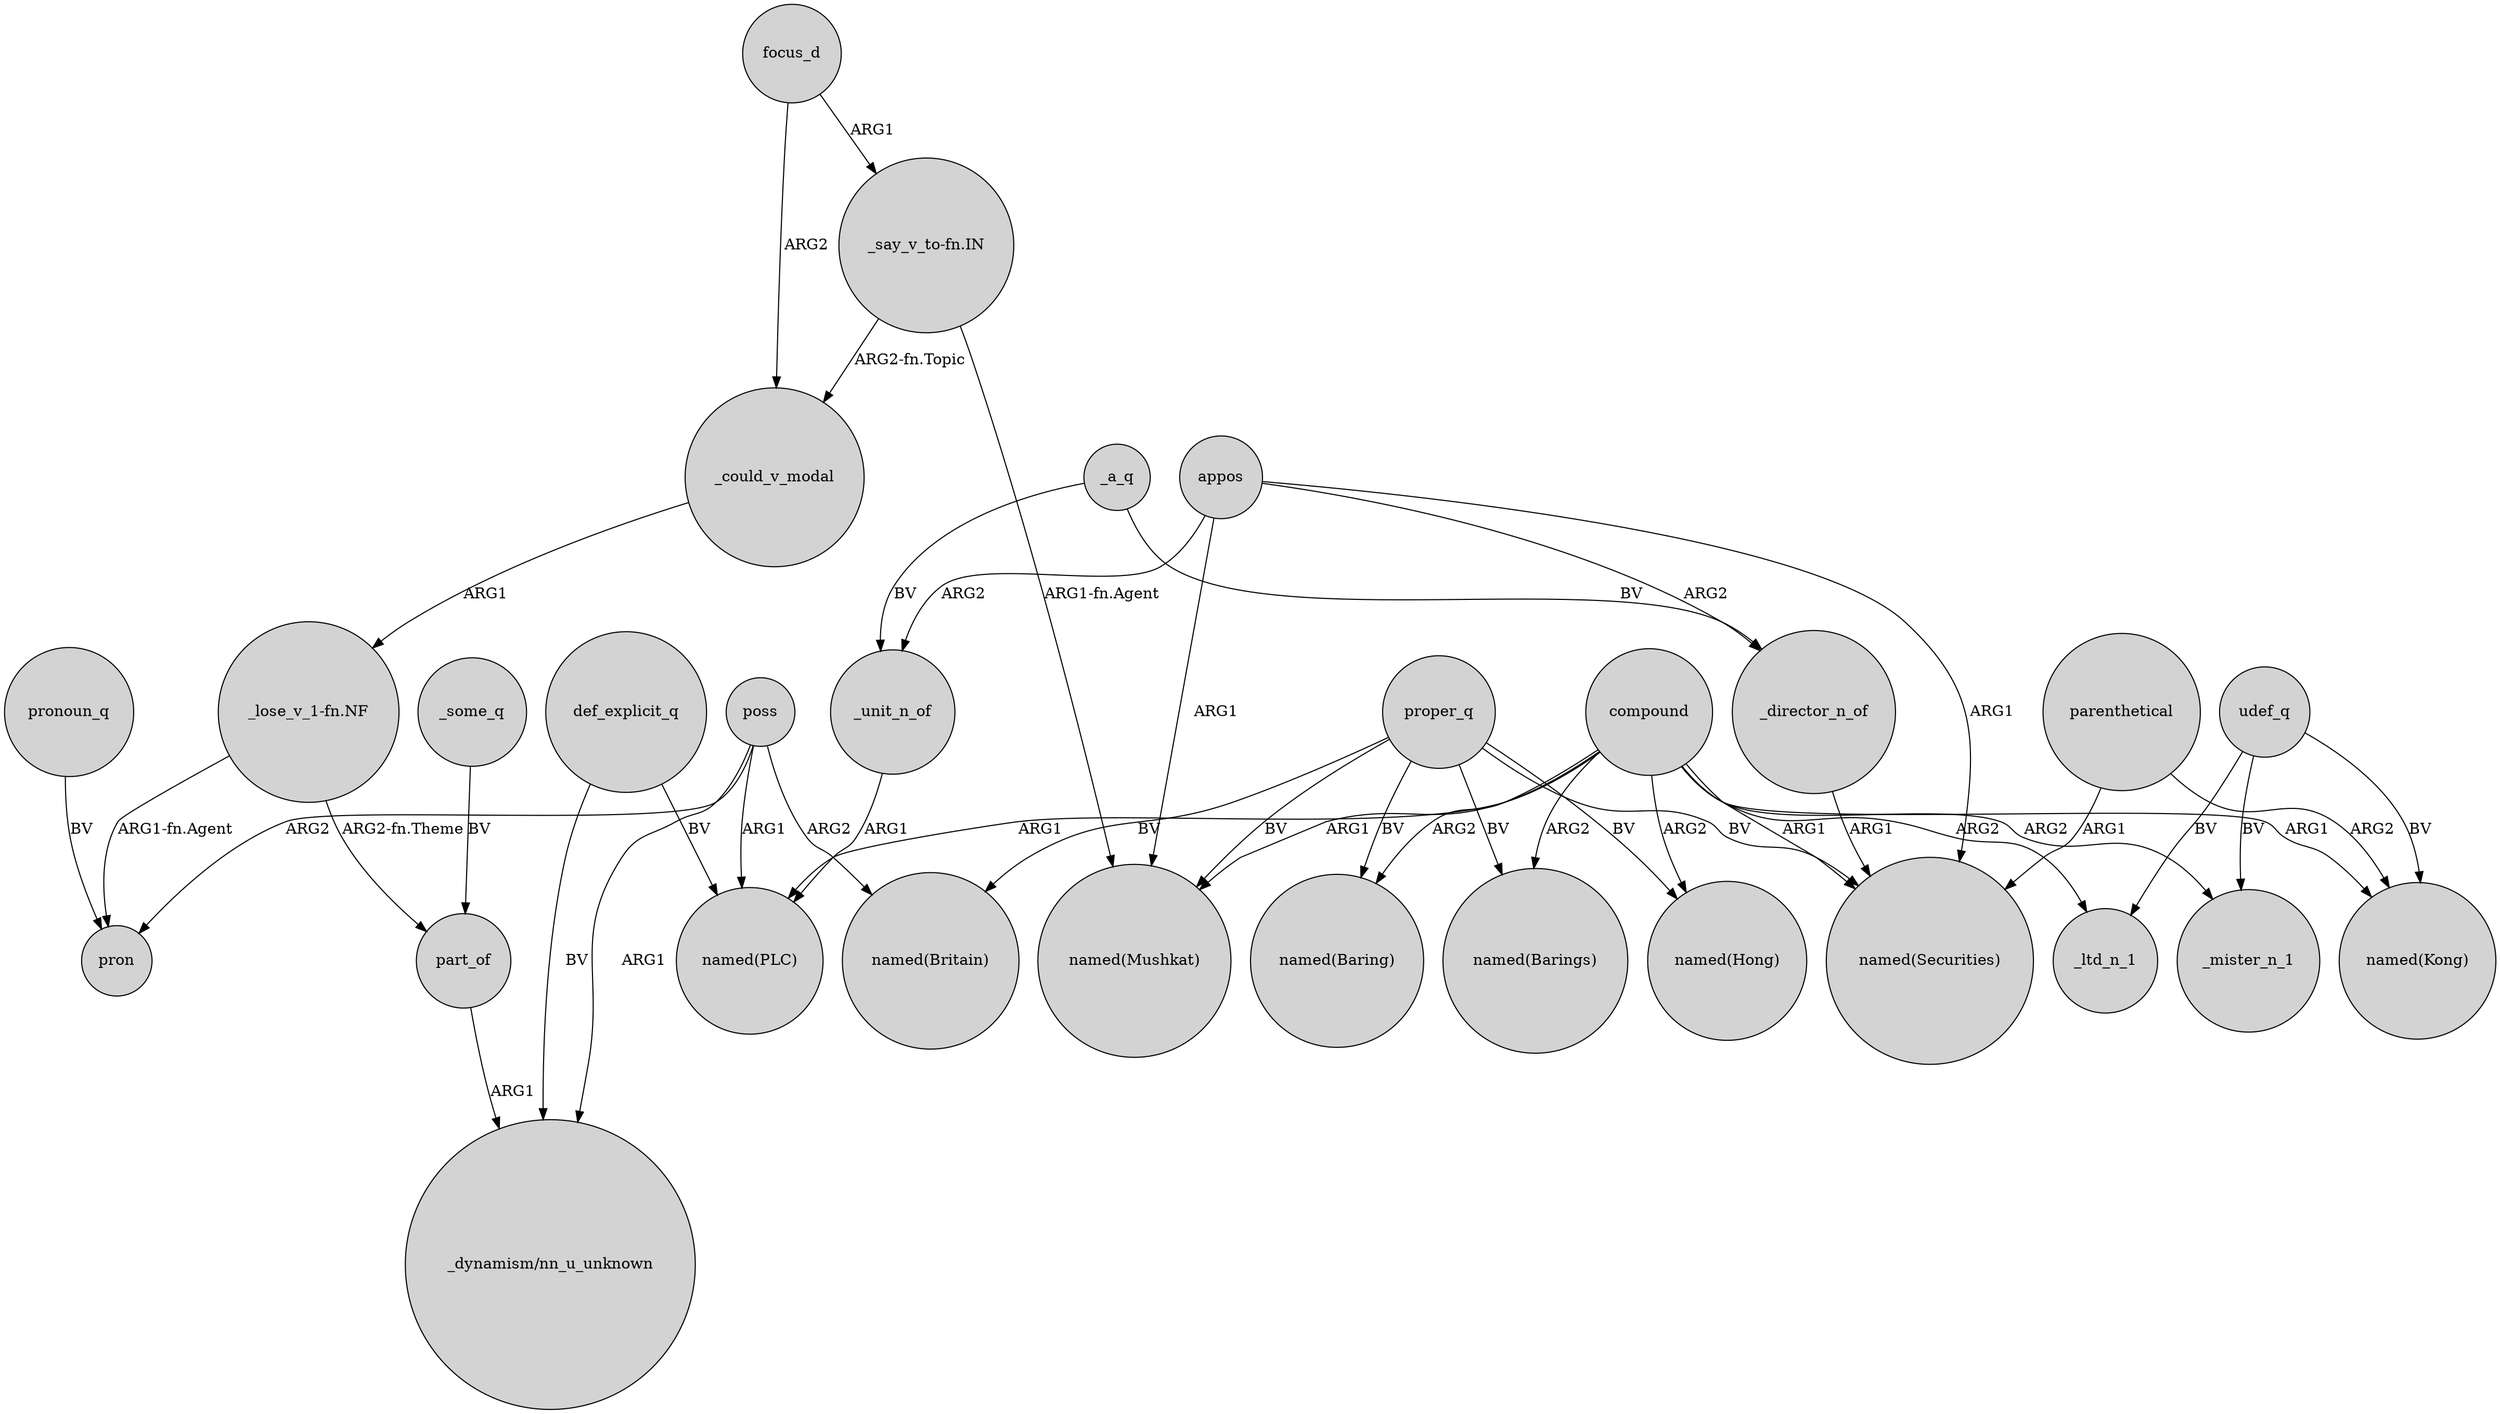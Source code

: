 digraph {
	node [shape=circle style=filled]
	focus_d -> _could_v_modal [label=ARG2]
	def_explicit_q -> "_dynamism/nn_u_unknown" [label=BV]
	poss -> pron [label=ARG2]
	compound -> "named(Baring)" [label=ARG2]
	_unit_n_of -> "named(PLC)" [label=ARG1]
	appos -> _unit_n_of [label=ARG2]
	"_lose_v_1-fn.NF" -> pron [label="ARG1-fn.Agent"]
	compound -> _mister_n_1 [label=ARG2]
	compound -> "named(Kong)" [label=ARG1]
	udef_q -> _mister_n_1 [label=BV]
	compound -> "named(Hong)" [label=ARG2]
	compound -> "named(Mushkat)" [label=ARG1]
	udef_q -> "named(Kong)" [label=BV]
	proper_q -> "named(Mushkat)" [label=BV]
	parenthetical -> "named(Kong)" [label=ARG2]
	part_of -> "_dynamism/nn_u_unknown" [label=ARG1]
	poss -> "_dynamism/nn_u_unknown" [label=ARG1]
	compound -> "named(Barings)" [label=ARG2]
	def_explicit_q -> "named(PLC)" [label=BV]
	proper_q -> "named(Hong)" [label=BV]
	_could_v_modal -> "_lose_v_1-fn.NF" [label=ARG1]
	_director_n_of -> "named(Securities)" [label=ARG1]
	_some_q -> part_of [label=BV]
	"_lose_v_1-fn.NF" -> part_of [label="ARG2-fn.Theme"]
	pronoun_q -> pron [label=BV]
	compound -> "named(PLC)" [label=ARG1]
	appos -> "named(Mushkat)" [label=ARG1]
	proper_q -> "named(Baring)" [label=BV]
	_a_q -> _unit_n_of [label=BV]
	_a_q -> _director_n_of [label=BV]
	parenthetical -> "named(Securities)" [label=ARG1]
	proper_q -> "named(Securities)" [label=BV]
	compound -> _ltd_n_1 [label=ARG2]
	proper_q -> "named(Barings)" [label=BV]
	"_say_v_to-fn.IN" -> "named(Mushkat)" [label="ARG1-fn.Agent"]
	poss -> "named(Britain)" [label=ARG2]
	poss -> "named(PLC)" [label=ARG1]
	"_say_v_to-fn.IN" -> _could_v_modal [label="ARG2-fn.Topic"]
	udef_q -> _ltd_n_1 [label=BV]
	appos -> _director_n_of [label=ARG2]
	compound -> "named(Securities)" [label=ARG1]
	focus_d -> "_say_v_to-fn.IN" [label=ARG1]
	proper_q -> "named(Britain)" [label=BV]
	appos -> "named(Securities)" [label=ARG1]
}
